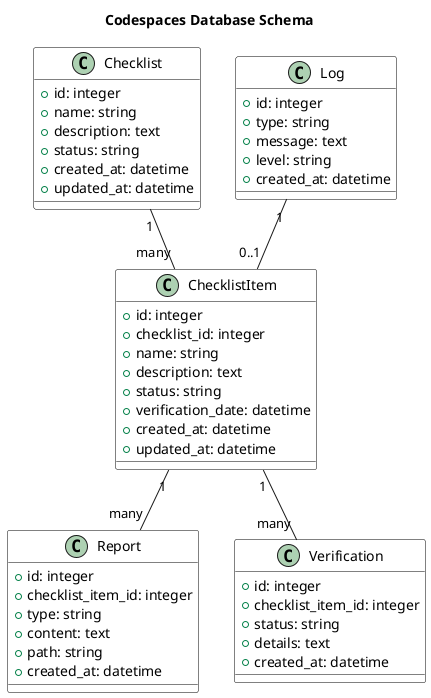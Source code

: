 @startuml Database Schema

skinparam backgroundColor white
skinparam handwritten false
skinparam classBackgroundColor white
skinparam classBorderColor black

title Codespaces Database Schema

class Checklist {
    +id: integer
    +name: string
    +description: text
    +status: string
    +created_at: datetime
    +updated_at: datetime
}

class ChecklistItem {
    +id: integer
    +checklist_id: integer
    +name: string
    +description: text
    +status: string
    +verification_date: datetime
    +created_at: datetime
    +updated_at: datetime
}

class Report {
    +id: integer
    +checklist_item_id: integer
    +type: string
    +content: text
    +path: string
    +created_at: datetime
}

class Verification {
    +id: integer
    +checklist_item_id: integer
    +status: string
    +details: text
    +created_at: datetime
}

class Log {
    +id: integer
    +type: string
    +message: text
    +level: string
    +created_at: datetime
}

Checklist "1" -- "many" ChecklistItem
ChecklistItem "1" -- "many" Report
ChecklistItem "1" -- "many" Verification
Log "1" -- "0..1" ChecklistItem

@enduml
